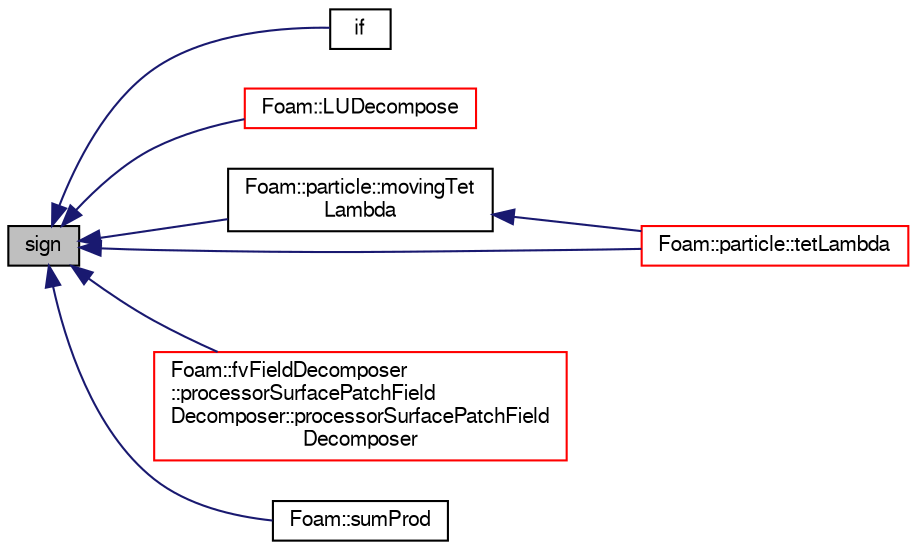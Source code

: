 digraph "sign"
{
  bgcolor="transparent";
  edge [fontname="FreeSans",fontsize="10",labelfontname="FreeSans",labelfontsize="10"];
  node [fontname="FreeSans",fontsize="10",shape=record];
  rankdir="LR";
  Node2350 [label="sign",height=0.2,width=0.4,color="black", fillcolor="grey75", style="filled", fontcolor="black"];
  Node2350 -> Node2351 [dir="back",color="midnightblue",fontsize="10",style="solid",fontname="FreeSans"];
  Node2351 [label="if",height=0.2,width=0.4,color="black",URL="$a18782.html#a9b43722dc84962b0468310645a9ef10b"];
  Node2350 -> Node2352 [dir="back",color="midnightblue",fontsize="10",style="solid",fontname="FreeSans"];
  Node2352 [label="Foam::LUDecompose",height=0.2,width=0.4,color="red",URL="$a21124.html#a4c90a8a26de44c9bed71aef2138ce997",tooltip="LU decompose the matrix with pivoting. "];
  Node2350 -> Node2387 [dir="back",color="midnightblue",fontsize="10",style="solid",fontname="FreeSans"];
  Node2387 [label="Foam::particle::movingTet\lLambda",height=0.2,width=0.4,color="black",URL="$a23586.html#a7603ae2812feb41aea703e54496564af",tooltip="Find the lambda value for a moving tri face. "];
  Node2387 -> Node2388 [dir="back",color="midnightblue",fontsize="10",style="solid",fontname="FreeSans"];
  Node2388 [label="Foam::particle::tetLambda",height=0.2,width=0.4,color="red",URL="$a23586.html#af660750ded84296800350e61f27a5d14",tooltip="Find the lambda value for the line to-from across the. "];
  Node2350 -> Node2392 [dir="back",color="midnightblue",fontsize="10",style="solid",fontname="FreeSans"];
  Node2392 [label="Foam::fvFieldDecomposer\l::processorSurfacePatchField\lDecomposer::processorSurfacePatchField\lDecomposer",height=0.2,width=0.4,color="red",URL="$a28590.html#af72d2e185a996190766d378250096568",tooltip="Construct given addressing. "];
  Node2350 -> Node2395 [dir="back",color="midnightblue",fontsize="10",style="solid",fontname="FreeSans"];
  Node2395 [label="Foam::sumProd",height=0.2,width=0.4,color="black",URL="$a21124.html#a5b480f6156c25bef4de87d86094e87ea"];
  Node2350 -> Node2388 [dir="back",color="midnightblue",fontsize="10",style="solid",fontname="FreeSans"];
}
